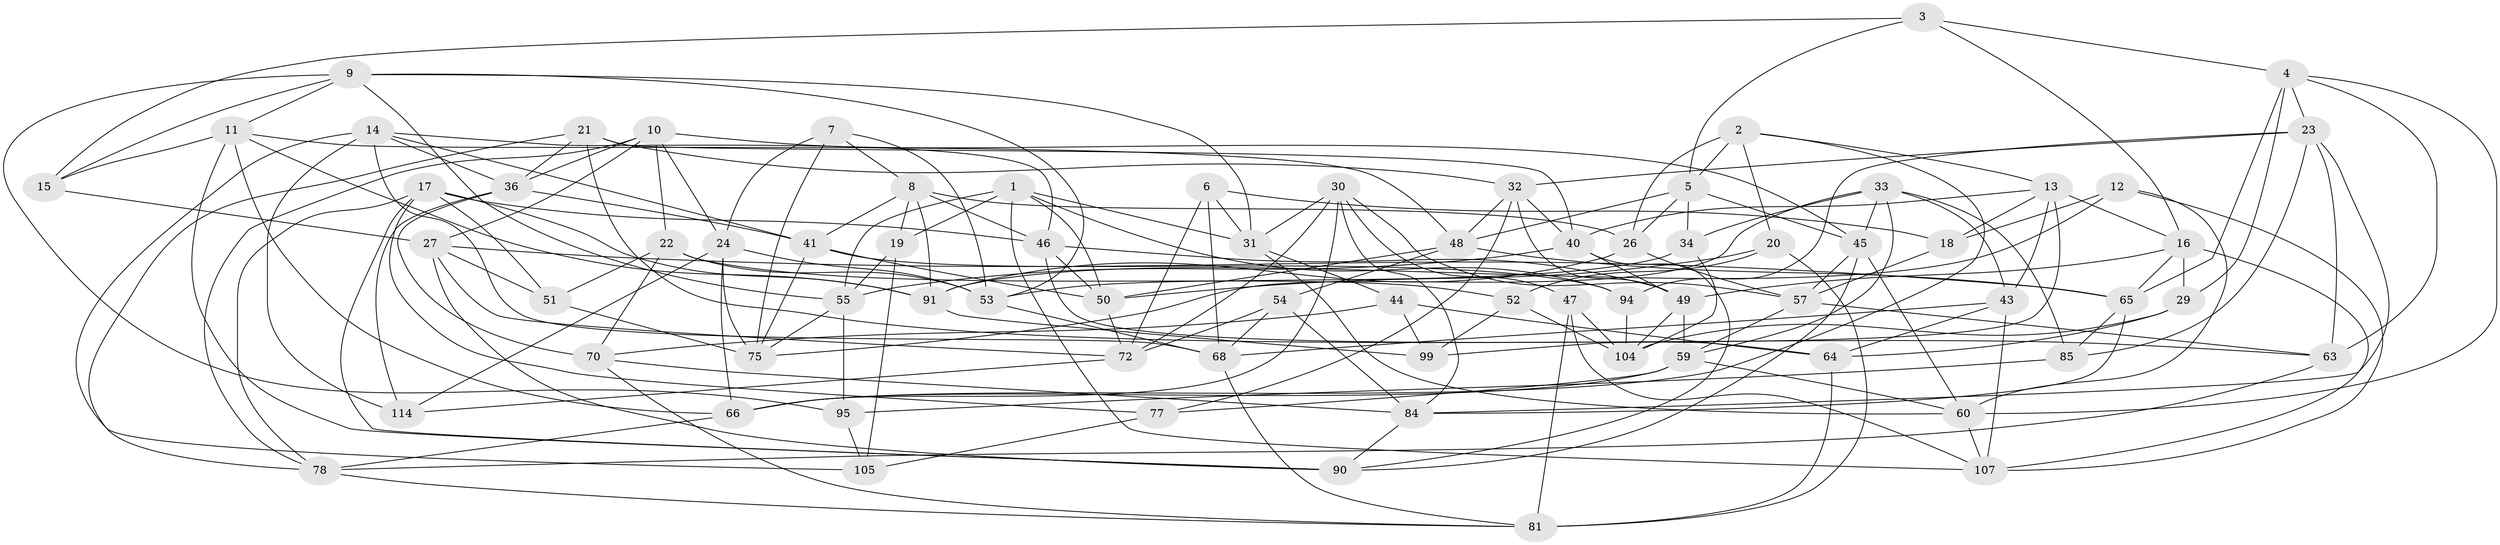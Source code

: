 // original degree distribution, {4: 1.0}
// Generated by graph-tools (version 1.1) at 2025/42/03/06/25 10:42:16]
// undirected, 73 vertices, 193 edges
graph export_dot {
graph [start="1"]
  node [color=gray90,style=filled];
  1 [super="+113"];
  2 [super="+67"];
  3;
  4 [super="+25"];
  5 [super="+80"];
  6;
  7;
  8 [super="+39"];
  9 [super="+62"];
  10 [super="+74"];
  11 [super="+42"];
  12;
  13 [super="+73"];
  14 [super="+103"];
  15;
  16 [super="+37"];
  17 [super="+61"];
  18;
  19;
  20;
  21 [super="+79"];
  22 [super="+28"];
  23 [super="+71"];
  24 [super="+123"];
  26 [super="+38"];
  27 [super="+98"];
  29;
  30 [super="+56"];
  31 [super="+35"];
  32 [super="+97"];
  33 [super="+120"];
  34;
  36 [super="+111"];
  40 [super="+118"];
  41 [super="+117"];
  43 [super="+76"];
  44;
  45 [super="+58"];
  46 [super="+109"];
  47;
  48 [super="+106"];
  49 [super="+86"];
  50 [super="+102"];
  51;
  52;
  53 [super="+93"];
  54;
  55 [super="+88"];
  57 [super="+115"];
  59 [super="+82"];
  60 [super="+101"];
  63 [super="+69"];
  64 [super="+83"];
  65 [super="+108"];
  66 [super="+87"];
  68 [super="+124"];
  70 [super="+96"];
  72 [super="+92"];
  75 [super="+100"];
  77;
  78 [super="+89"];
  81 [super="+112"];
  84 [super="+119"];
  85;
  90 [super="+121"];
  91 [super="+110"];
  94;
  95;
  99;
  104 [super="+116"];
  105;
  107 [super="+122"];
  114;
  1 -- 94;
  1 -- 19;
  1 -- 31;
  1 -- 50;
  1 -- 107;
  1 -- 55;
  2 -- 66;
  2 -- 5;
  2 -- 13;
  2 -- 26 [weight=2];
  2 -- 20;
  3 -- 5;
  3 -- 15;
  3 -- 16;
  3 -- 4;
  4 -- 29;
  4 -- 65;
  4 -- 60;
  4 -- 63;
  4 -- 23;
  5 -- 34;
  5 -- 45;
  5 -- 26;
  5 -- 48;
  6 -- 18;
  6 -- 72;
  6 -- 31;
  6 -- 68;
  7 -- 8;
  7 -- 53;
  7 -- 24;
  7 -- 75;
  8 -- 41;
  8 -- 46;
  8 -- 91;
  8 -- 19;
  8 -- 26;
  9 -- 11;
  9 -- 95;
  9 -- 55;
  9 -- 15;
  9 -- 53;
  9 -- 31;
  10 -- 22;
  10 -- 36;
  10 -- 78;
  10 -- 27;
  10 -- 45;
  10 -- 24;
  11 -- 91;
  11 -- 66;
  11 -- 48;
  11 -- 15;
  11 -- 90;
  12 -- 18;
  12 -- 60;
  12 -- 107;
  12 -- 91;
  13 -- 40;
  13 -- 18;
  13 -- 43;
  13 -- 16;
  13 -- 99;
  14 -- 114;
  14 -- 41;
  14 -- 105;
  14 -- 46;
  14 -- 68;
  14 -- 36;
  15 -- 27;
  16 -- 29;
  16 -- 49;
  16 -- 65;
  16 -- 107;
  17 -- 90;
  17 -- 78;
  17 -- 51;
  17 -- 77;
  17 -- 46;
  17 -- 91;
  18 -- 57;
  19 -- 105;
  19 -- 55;
  20 -- 81;
  20 -- 52;
  20 -- 50;
  21 -- 63 [weight=2];
  21 -- 32;
  21 -- 40;
  21 -- 36;
  21 -- 78;
  22 -- 51;
  22 -- 53;
  22 -- 70 [weight=2];
  22 -- 52;
  23 -- 85;
  23 -- 32;
  23 -- 63;
  23 -- 94;
  23 -- 84;
  24 -- 66;
  24 -- 53;
  24 -- 75;
  24 -- 114;
  26 -- 91;
  26 -- 57;
  27 -- 65;
  27 -- 51;
  27 -- 72;
  27 -- 90;
  29 -- 104;
  29 -- 64;
  30 -- 66;
  30 -- 84;
  30 -- 47;
  30 -- 31;
  30 -- 72;
  30 -- 57;
  31 -- 60;
  31 -- 44;
  32 -- 48;
  32 -- 49;
  32 -- 40;
  32 -- 77;
  33 -- 45;
  33 -- 85;
  33 -- 34;
  33 -- 59;
  33 -- 75;
  33 -- 43;
  34 -- 53;
  34 -- 104;
  36 -- 70;
  36 -- 41;
  36 -- 114;
  40 -- 49;
  40 -- 55;
  40 -- 90;
  41 -- 94;
  41 -- 50;
  41 -- 75;
  43 -- 68;
  43 -- 64 [weight=2];
  43 -- 107;
  44 -- 64;
  44 -- 99;
  44 -- 70;
  45 -- 57;
  45 -- 60;
  45 -- 90;
  46 -- 64;
  46 -- 50;
  46 -- 49;
  47 -- 104;
  47 -- 107;
  47 -- 81;
  48 -- 50;
  48 -- 65;
  48 -- 54;
  49 -- 59;
  49 -- 104;
  50 -- 72;
  51 -- 75;
  52 -- 99;
  52 -- 104;
  53 -- 68;
  54 -- 84;
  54 -- 72;
  54 -- 68;
  55 -- 75;
  55 -- 95;
  57 -- 59;
  57 -- 63;
  59 -- 77;
  59 -- 66;
  59 -- 60;
  60 -- 107;
  63 -- 78;
  64 -- 81;
  65 -- 85;
  65 -- 84;
  66 -- 78;
  68 -- 81;
  70 -- 84;
  70 -- 81;
  72 -- 114;
  77 -- 105;
  78 -- 81;
  84 -- 90;
  85 -- 95;
  91 -- 99;
  94 -- 104;
  95 -- 105;
}
